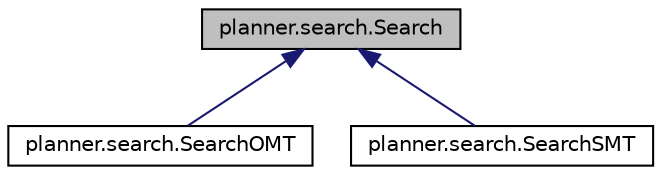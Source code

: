 digraph "planner.search.Search"
{
  edge [fontname="Helvetica",fontsize="10",labelfontname="Helvetica",labelfontsize="10"];
  node [fontname="Helvetica",fontsize="10",shape=record];
  Node1 [label="planner.search.Search",height=0.2,width=0.4,color="black", fillcolor="grey75", style="filled", fontcolor="black"];
  Node1 -> Node2 [dir="back",color="midnightblue",fontsize="10",style="solid",fontname="Helvetica"];
  Node2 [label="planner.search.SearchOMT",height=0.2,width=0.4,color="black", fillcolor="white", style="filled",URL="$classplanner_1_1search_1_1SearchOMT.html"];
  Node1 -> Node3 [dir="back",color="midnightblue",fontsize="10",style="solid",fontname="Helvetica"];
  Node3 [label="planner.search.SearchSMT",height=0.2,width=0.4,color="black", fillcolor="white", style="filled",URL="$classplanner_1_1search_1_1SearchSMT.html"];
}
